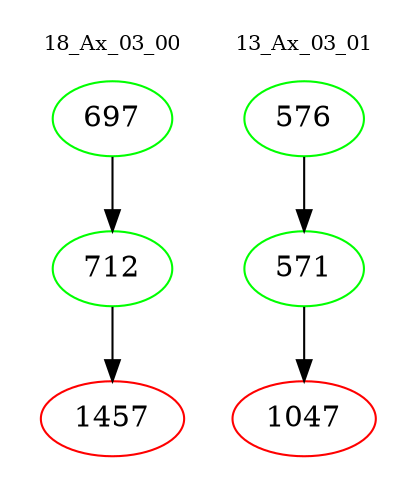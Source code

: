 digraph{
subgraph cluster_0 {
color = white
label = "18_Ax_03_00";
fontsize=10;
T0_697 [label="697", color="green"]
T0_697 -> T0_712 [color="black"]
T0_712 [label="712", color="green"]
T0_712 -> T0_1457 [color="black"]
T0_1457 [label="1457", color="red"]
}
subgraph cluster_1 {
color = white
label = "13_Ax_03_01";
fontsize=10;
T1_576 [label="576", color="green"]
T1_576 -> T1_571 [color="black"]
T1_571 [label="571", color="green"]
T1_571 -> T1_1047 [color="black"]
T1_1047 [label="1047", color="red"]
}
}
